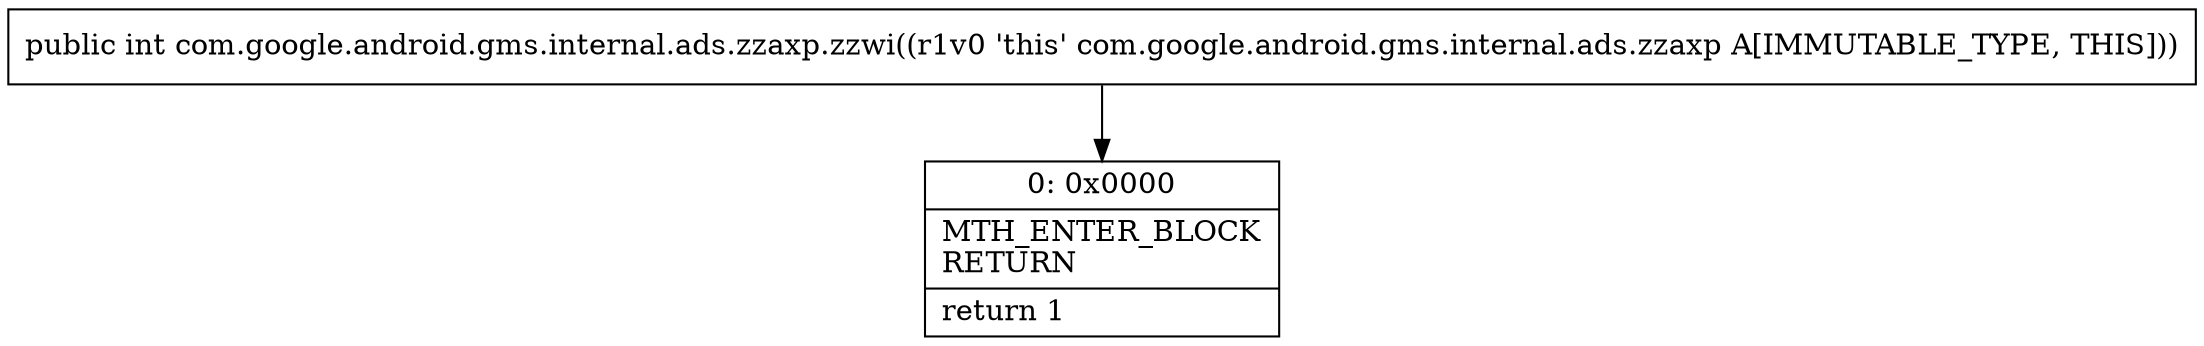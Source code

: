 digraph "CFG forcom.google.android.gms.internal.ads.zzaxp.zzwi()I" {
Node_0 [shape=record,label="{0\:\ 0x0000|MTH_ENTER_BLOCK\lRETURN\l|return 1\l}"];
MethodNode[shape=record,label="{public int com.google.android.gms.internal.ads.zzaxp.zzwi((r1v0 'this' com.google.android.gms.internal.ads.zzaxp A[IMMUTABLE_TYPE, THIS])) }"];
MethodNode -> Node_0;
}

